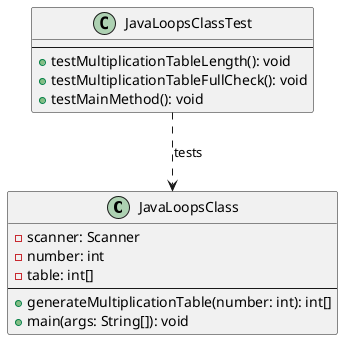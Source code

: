 @startuml
class JavaLoopsClass {
    - scanner: Scanner
    - number: int
    - table: int[]
    --
    + generateMultiplicationTable(number: int): int[]
    + main(args: String[]): void
}

class JavaLoopsClassTest {
    --
    + testMultiplicationTableLength(): void
    + testMultiplicationTableFullCheck(): void
    + testMainMethod(): void
}

JavaLoopsClassTest ..> JavaLoopsClass : tests

@enduml